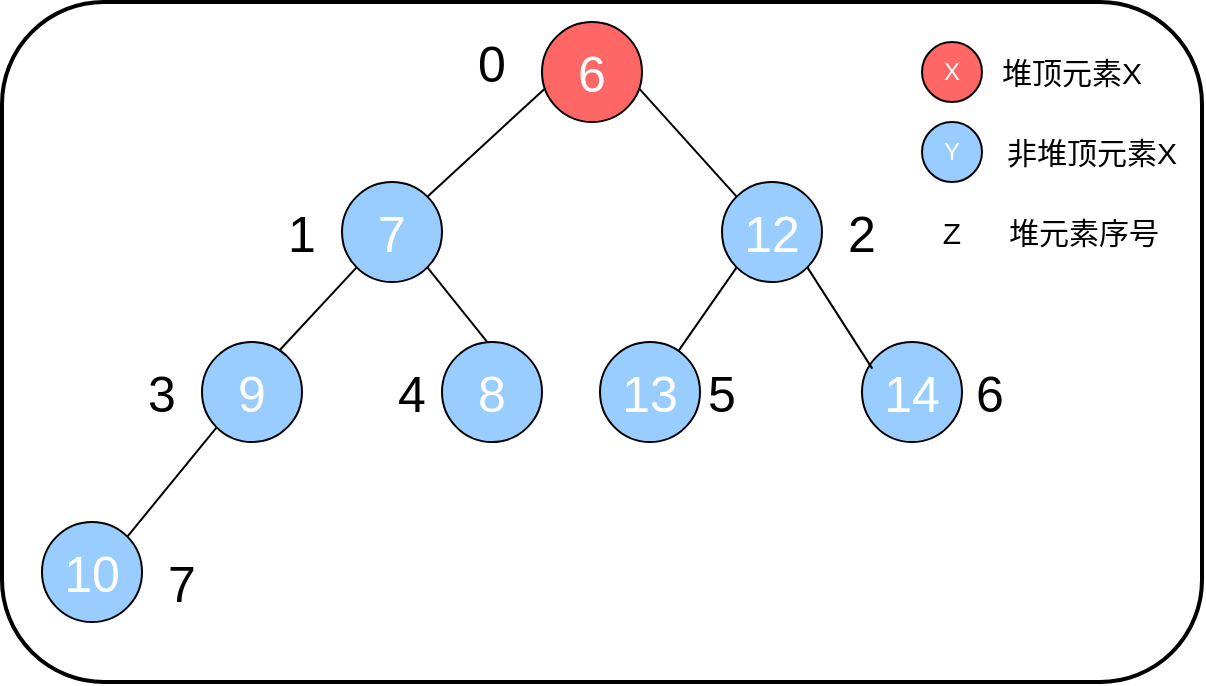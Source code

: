 <mxfile version="14.9.4" type="device"><diagram id="_WSi1GY8OKQNIuKvzXn1" name="Page-1"><mxGraphModel dx="1038" dy="491" grid="1" gridSize="10" guides="1" tooltips="1" connect="1" arrows="1" fold="1" page="1" pageScale="1" pageWidth="827" pageHeight="1169" math="0" shadow="0"><root><mxCell id="0"/><mxCell id="1" parent="0"/><mxCell id="Xatf0H9bgpKvuua5SXh4-19" value="" style="rounded=1;whiteSpace=wrap;html=1;fillColor=none;strokeWidth=2;" vertex="1" parent="1"><mxGeometry x="90" y="150" width="600" height="340" as="geometry"/></mxCell><mxCell id="Xatf0H9bgpKvuua5SXh4-1" value="&lt;font style=&quot;font-size: 25px&quot; color=&quot;#ffffff&quot;&gt;6&lt;/font&gt;" style="ellipse;whiteSpace=wrap;html=1;aspect=fixed;fillColor=#FF6666;" vertex="1" parent="1"><mxGeometry x="360" y="160" width="50" height="50" as="geometry"/></mxCell><mxCell id="Xatf0H9bgpKvuua5SXh4-2" value="&lt;font style=&quot;font-size: 25px&quot; color=&quot;#ffffff&quot;&gt;7&lt;/font&gt;" style="ellipse;whiteSpace=wrap;html=1;aspect=fixed;fillColor=#99CCFF;" vertex="1" parent="1"><mxGeometry x="260" y="240" width="50" height="50" as="geometry"/></mxCell><mxCell id="Xatf0H9bgpKvuua5SXh4-4" value="&lt;font style=&quot;font-size: 25px&quot; color=&quot;#ffffff&quot;&gt;12&lt;/font&gt;" style="ellipse;whiteSpace=wrap;html=1;aspect=fixed;fillColor=#99CCFF;" vertex="1" parent="1"><mxGeometry x="450" y="240" width="50" height="50" as="geometry"/></mxCell><mxCell id="Xatf0H9bgpKvuua5SXh4-5" value="&lt;font style=&quot;font-size: 25px&quot; color=&quot;#ffffff&quot;&gt;9&lt;/font&gt;" style="ellipse;whiteSpace=wrap;html=1;aspect=fixed;fillColor=#99CCFF;" vertex="1" parent="1"><mxGeometry x="190" y="320" width="50" height="50" as="geometry"/></mxCell><mxCell id="Xatf0H9bgpKvuua5SXh4-6" value="&lt;font style=&quot;font-size: 25px&quot; color=&quot;#ffffff&quot;&gt;8&lt;/font&gt;" style="ellipse;whiteSpace=wrap;html=1;aspect=fixed;fillColor=#99CCFF;" vertex="1" parent="1"><mxGeometry x="310" y="320" width="50" height="50" as="geometry"/></mxCell><mxCell id="Xatf0H9bgpKvuua5SXh4-7" value="&lt;font style=&quot;font-size: 25px&quot; color=&quot;#ffffff&quot;&gt;13&lt;/font&gt;" style="ellipse;whiteSpace=wrap;html=1;aspect=fixed;fillColor=#99CCFF;" vertex="1" parent="1"><mxGeometry x="389" y="320" width="50" height="50" as="geometry"/></mxCell><mxCell id="Xatf0H9bgpKvuua5SXh4-8" value="&lt;font style=&quot;font-size: 25px&quot; color=&quot;#ffffff&quot;&gt;14&lt;/font&gt;" style="ellipse;whiteSpace=wrap;html=1;aspect=fixed;fillColor=#99CCFF;" vertex="1" parent="1"><mxGeometry x="520" y="320" width="50" height="50" as="geometry"/></mxCell><mxCell id="Xatf0H9bgpKvuua5SXh4-9" value="&lt;font style=&quot;font-size: 25px&quot; color=&quot;#ffffff&quot;&gt;10&lt;/font&gt;" style="ellipse;whiteSpace=wrap;html=1;aspect=fixed;fillColor=#99CCFF;" vertex="1" parent="1"><mxGeometry x="110" y="410" width="50" height="50" as="geometry"/></mxCell><mxCell id="Xatf0H9bgpKvuua5SXh4-11" value="" style="endArrow=none;html=1;entryX=0.025;entryY=0.669;entryDx=0;entryDy=0;entryPerimeter=0;exitX=1;exitY=0;exitDx=0;exitDy=0;" edge="1" parent="1" source="Xatf0H9bgpKvuua5SXh4-2" target="Xatf0H9bgpKvuua5SXh4-1"><mxGeometry width="50" height="50" relative="1" as="geometry"><mxPoint x="310" y="240" as="sourcePoint"/><mxPoint x="360" y="190" as="targetPoint"/></mxGeometry></mxCell><mxCell id="Xatf0H9bgpKvuua5SXh4-12" value="" style="endArrow=none;html=1;entryX=0;entryY=0;entryDx=0;entryDy=0;exitX=0.97;exitY=0.663;exitDx=0;exitDy=0;exitPerimeter=0;" edge="1" parent="1" source="Xatf0H9bgpKvuua5SXh4-1" target="Xatf0H9bgpKvuua5SXh4-4"><mxGeometry width="50" height="50" relative="1" as="geometry"><mxPoint x="419.998" y="183.872" as="sourcePoint"/><mxPoint x="488.57" y="120.0" as="targetPoint"/></mxGeometry></mxCell><mxCell id="Xatf0H9bgpKvuua5SXh4-13" value="" style="endArrow=none;html=1;entryX=0;entryY=1;entryDx=0;entryDy=0;exitX=0.769;exitY=0.09;exitDx=0;exitDy=0;exitPerimeter=0;" edge="1" parent="1" source="Xatf0H9bgpKvuua5SXh4-5" target="Xatf0H9bgpKvuua5SXh4-2"><mxGeometry width="50" height="50" relative="1" as="geometry"><mxPoint x="169.998" y="313.872" as="sourcePoint"/><mxPoint x="238.57" y="250.0" as="targetPoint"/></mxGeometry></mxCell><mxCell id="Xatf0H9bgpKvuua5SXh4-14" value="" style="endArrow=none;html=1;entryX=0;entryY=1;entryDx=0;entryDy=0;exitX=1;exitY=0;exitDx=0;exitDy=0;" edge="1" parent="1" source="Xatf0H9bgpKvuua5SXh4-9" target="Xatf0H9bgpKvuua5SXh4-5"><mxGeometry width="50" height="50" relative="1" as="geometry"><mxPoint x="120.0" y="371.82" as="sourcePoint"/><mxPoint x="158.872" y="329.998" as="targetPoint"/></mxGeometry></mxCell><mxCell id="Xatf0H9bgpKvuua5SXh4-15" value="" style="endArrow=none;html=1;entryX=0.103;entryY=0.266;entryDx=0;entryDy=0;exitX=1;exitY=1;exitDx=0;exitDy=0;entryPerimeter=0;" edge="1" parent="1" source="Xatf0H9bgpKvuua5SXh4-4" target="Xatf0H9bgpKvuua5SXh4-8"><mxGeometry width="50" height="50" relative="1" as="geometry"><mxPoint x="530.0" y="270" as="sourcePoint"/><mxPoint x="588.822" y="334.172" as="targetPoint"/></mxGeometry></mxCell><mxCell id="Xatf0H9bgpKvuua5SXh4-17" value="" style="endArrow=none;html=1;entryX=1;entryY=1;entryDx=0;entryDy=0;exitX=0.451;exitY=-0.002;exitDx=0;exitDy=0;exitPerimeter=0;" edge="1" parent="1" source="Xatf0H9bgpKvuua5SXh4-6" target="Xatf0H9bgpKvuua5SXh4-2"><mxGeometry width="50" height="50" relative="1" as="geometry"><mxPoint x="360.002" y="320.002" as="sourcePoint"/><mxPoint x="335.358" y="275.358" as="targetPoint"/></mxGeometry></mxCell><mxCell id="Xatf0H9bgpKvuua5SXh4-18" value="" style="endArrow=none;html=1;exitX=0;exitY=1;exitDx=0;exitDy=0;" edge="1" parent="1" source="Xatf0H9bgpKvuua5SXh4-4" target="Xatf0H9bgpKvuua5SXh4-7"><mxGeometry width="50" height="50" relative="1" as="geometry"><mxPoint x="399.998" y="269.378" as="sourcePoint"/><mxPoint x="432.47" y="320.0" as="targetPoint"/></mxGeometry></mxCell><mxCell id="Xatf0H9bgpKvuua5SXh4-20" value="&lt;font color=&quot;#ffffff&quot;&gt;X&lt;/font&gt;" style="ellipse;whiteSpace=wrap;html=1;aspect=fixed;fillColor=#FF6666;" vertex="1" parent="1"><mxGeometry x="550" y="170" width="30" height="30" as="geometry"/></mxCell><mxCell id="Xatf0H9bgpKvuua5SXh4-21" value="&lt;font style=&quot;font-size: 15px&quot;&gt;堆顶元素X&lt;/font&gt;" style="text;html=1;strokeColor=none;fillColor=none;align=center;verticalAlign=middle;whiteSpace=wrap;rounded=0;" vertex="1" parent="1"><mxGeometry x="580" y="175" width="90" height="20" as="geometry"/></mxCell><mxCell id="Xatf0H9bgpKvuua5SXh4-23" value="&lt;font color=&quot;#ffffff&quot;&gt;Y&lt;/font&gt;" style="ellipse;whiteSpace=wrap;html=1;aspect=fixed;fillColor=#99CCFF;" vertex="1" parent="1"><mxGeometry x="550" y="210" width="30" height="30" as="geometry"/></mxCell><mxCell id="Xatf0H9bgpKvuua5SXh4-26" value="&lt;font style=&quot;font-size: 15px&quot;&gt;非堆顶元素X&lt;/font&gt;" style="text;html=1;strokeColor=none;fillColor=none;align=center;verticalAlign=middle;whiteSpace=wrap;rounded=0;" vertex="1" parent="1"><mxGeometry x="590" y="215" width="90" height="20" as="geometry"/></mxCell><mxCell id="Xatf0H9bgpKvuua5SXh4-28" value="&lt;font style=&quot;font-size: 25px&quot;&gt;0&lt;/font&gt;" style="text;html=1;strokeColor=none;fillColor=none;align=center;verticalAlign=middle;whiteSpace=wrap;rounded=0;" vertex="1" parent="1"><mxGeometry x="315" y="170" width="40" height="20" as="geometry"/></mxCell><mxCell id="Xatf0H9bgpKvuua5SXh4-29" value="&lt;font style=&quot;font-size: 25px&quot;&gt;1&lt;/font&gt;" style="text;html=1;strokeColor=none;fillColor=none;align=center;verticalAlign=middle;whiteSpace=wrap;rounded=0;" vertex="1" parent="1"><mxGeometry x="220" y="255" width="40" height="20" as="geometry"/></mxCell><mxCell id="Xatf0H9bgpKvuua5SXh4-31" value="&lt;font style=&quot;font-size: 25px&quot;&gt;2&lt;/font&gt;" style="text;html=1;strokeColor=none;fillColor=none;align=center;verticalAlign=middle;whiteSpace=wrap;rounded=0;" vertex="1" parent="1"><mxGeometry x="500" y="255" width="40" height="20" as="geometry"/></mxCell><mxCell id="Xatf0H9bgpKvuua5SXh4-33" value="&lt;font style=&quot;font-size: 25px&quot;&gt;3&lt;/font&gt;" style="text;html=1;strokeColor=none;fillColor=none;align=center;verticalAlign=middle;whiteSpace=wrap;rounded=0;" vertex="1" parent="1"><mxGeometry x="150" y="335" width="40" height="20" as="geometry"/></mxCell><mxCell id="Xatf0H9bgpKvuua5SXh4-34" value="&lt;font style=&quot;font-size: 25px&quot;&gt;4&lt;/font&gt;" style="text;html=1;strokeColor=none;fillColor=none;align=center;verticalAlign=middle;whiteSpace=wrap;rounded=0;" vertex="1" parent="1"><mxGeometry x="275" y="335" width="40" height="20" as="geometry"/></mxCell><mxCell id="Xatf0H9bgpKvuua5SXh4-35" value="&lt;font style=&quot;font-size: 25px&quot;&gt;5&lt;/font&gt;" style="text;html=1;strokeColor=none;fillColor=none;align=center;verticalAlign=middle;whiteSpace=wrap;rounded=0;" vertex="1" parent="1"><mxGeometry x="430" y="335" width="40" height="20" as="geometry"/></mxCell><mxCell id="Xatf0H9bgpKvuua5SXh4-36" value="&lt;font style=&quot;font-size: 25px&quot;&gt;6&lt;/font&gt;" style="text;html=1;strokeColor=none;fillColor=none;align=center;verticalAlign=middle;whiteSpace=wrap;rounded=0;" vertex="1" parent="1"><mxGeometry x="564" y="335" width="40" height="20" as="geometry"/></mxCell><mxCell id="Xatf0H9bgpKvuua5SXh4-37" value="&lt;font style=&quot;font-size: 25px&quot;&gt;7&lt;/font&gt;" style="text;html=1;strokeColor=none;fillColor=none;align=center;verticalAlign=middle;whiteSpace=wrap;rounded=0;" vertex="1" parent="1"><mxGeometry x="160" y="430" width="40" height="20" as="geometry"/></mxCell><mxCell id="Xatf0H9bgpKvuua5SXh4-40" value="&lt;font style=&quot;font-size: 15px&quot;&gt;Z&lt;/font&gt;" style="text;html=1;strokeColor=none;fillColor=none;align=center;verticalAlign=middle;whiteSpace=wrap;rounded=0;" vertex="1" parent="1"><mxGeometry x="550" y="255" width="30" height="20" as="geometry"/></mxCell><mxCell id="Xatf0H9bgpKvuua5SXh4-41" value="&lt;font style=&quot;font-size: 15px&quot;&gt;堆元素序号&lt;/font&gt;" style="text;html=1;strokeColor=none;fillColor=none;align=center;verticalAlign=middle;whiteSpace=wrap;rounded=0;" vertex="1" parent="1"><mxGeometry x="586" y="255" width="90" height="20" as="geometry"/></mxCell></root></mxGraphModel></diagram></mxfile>